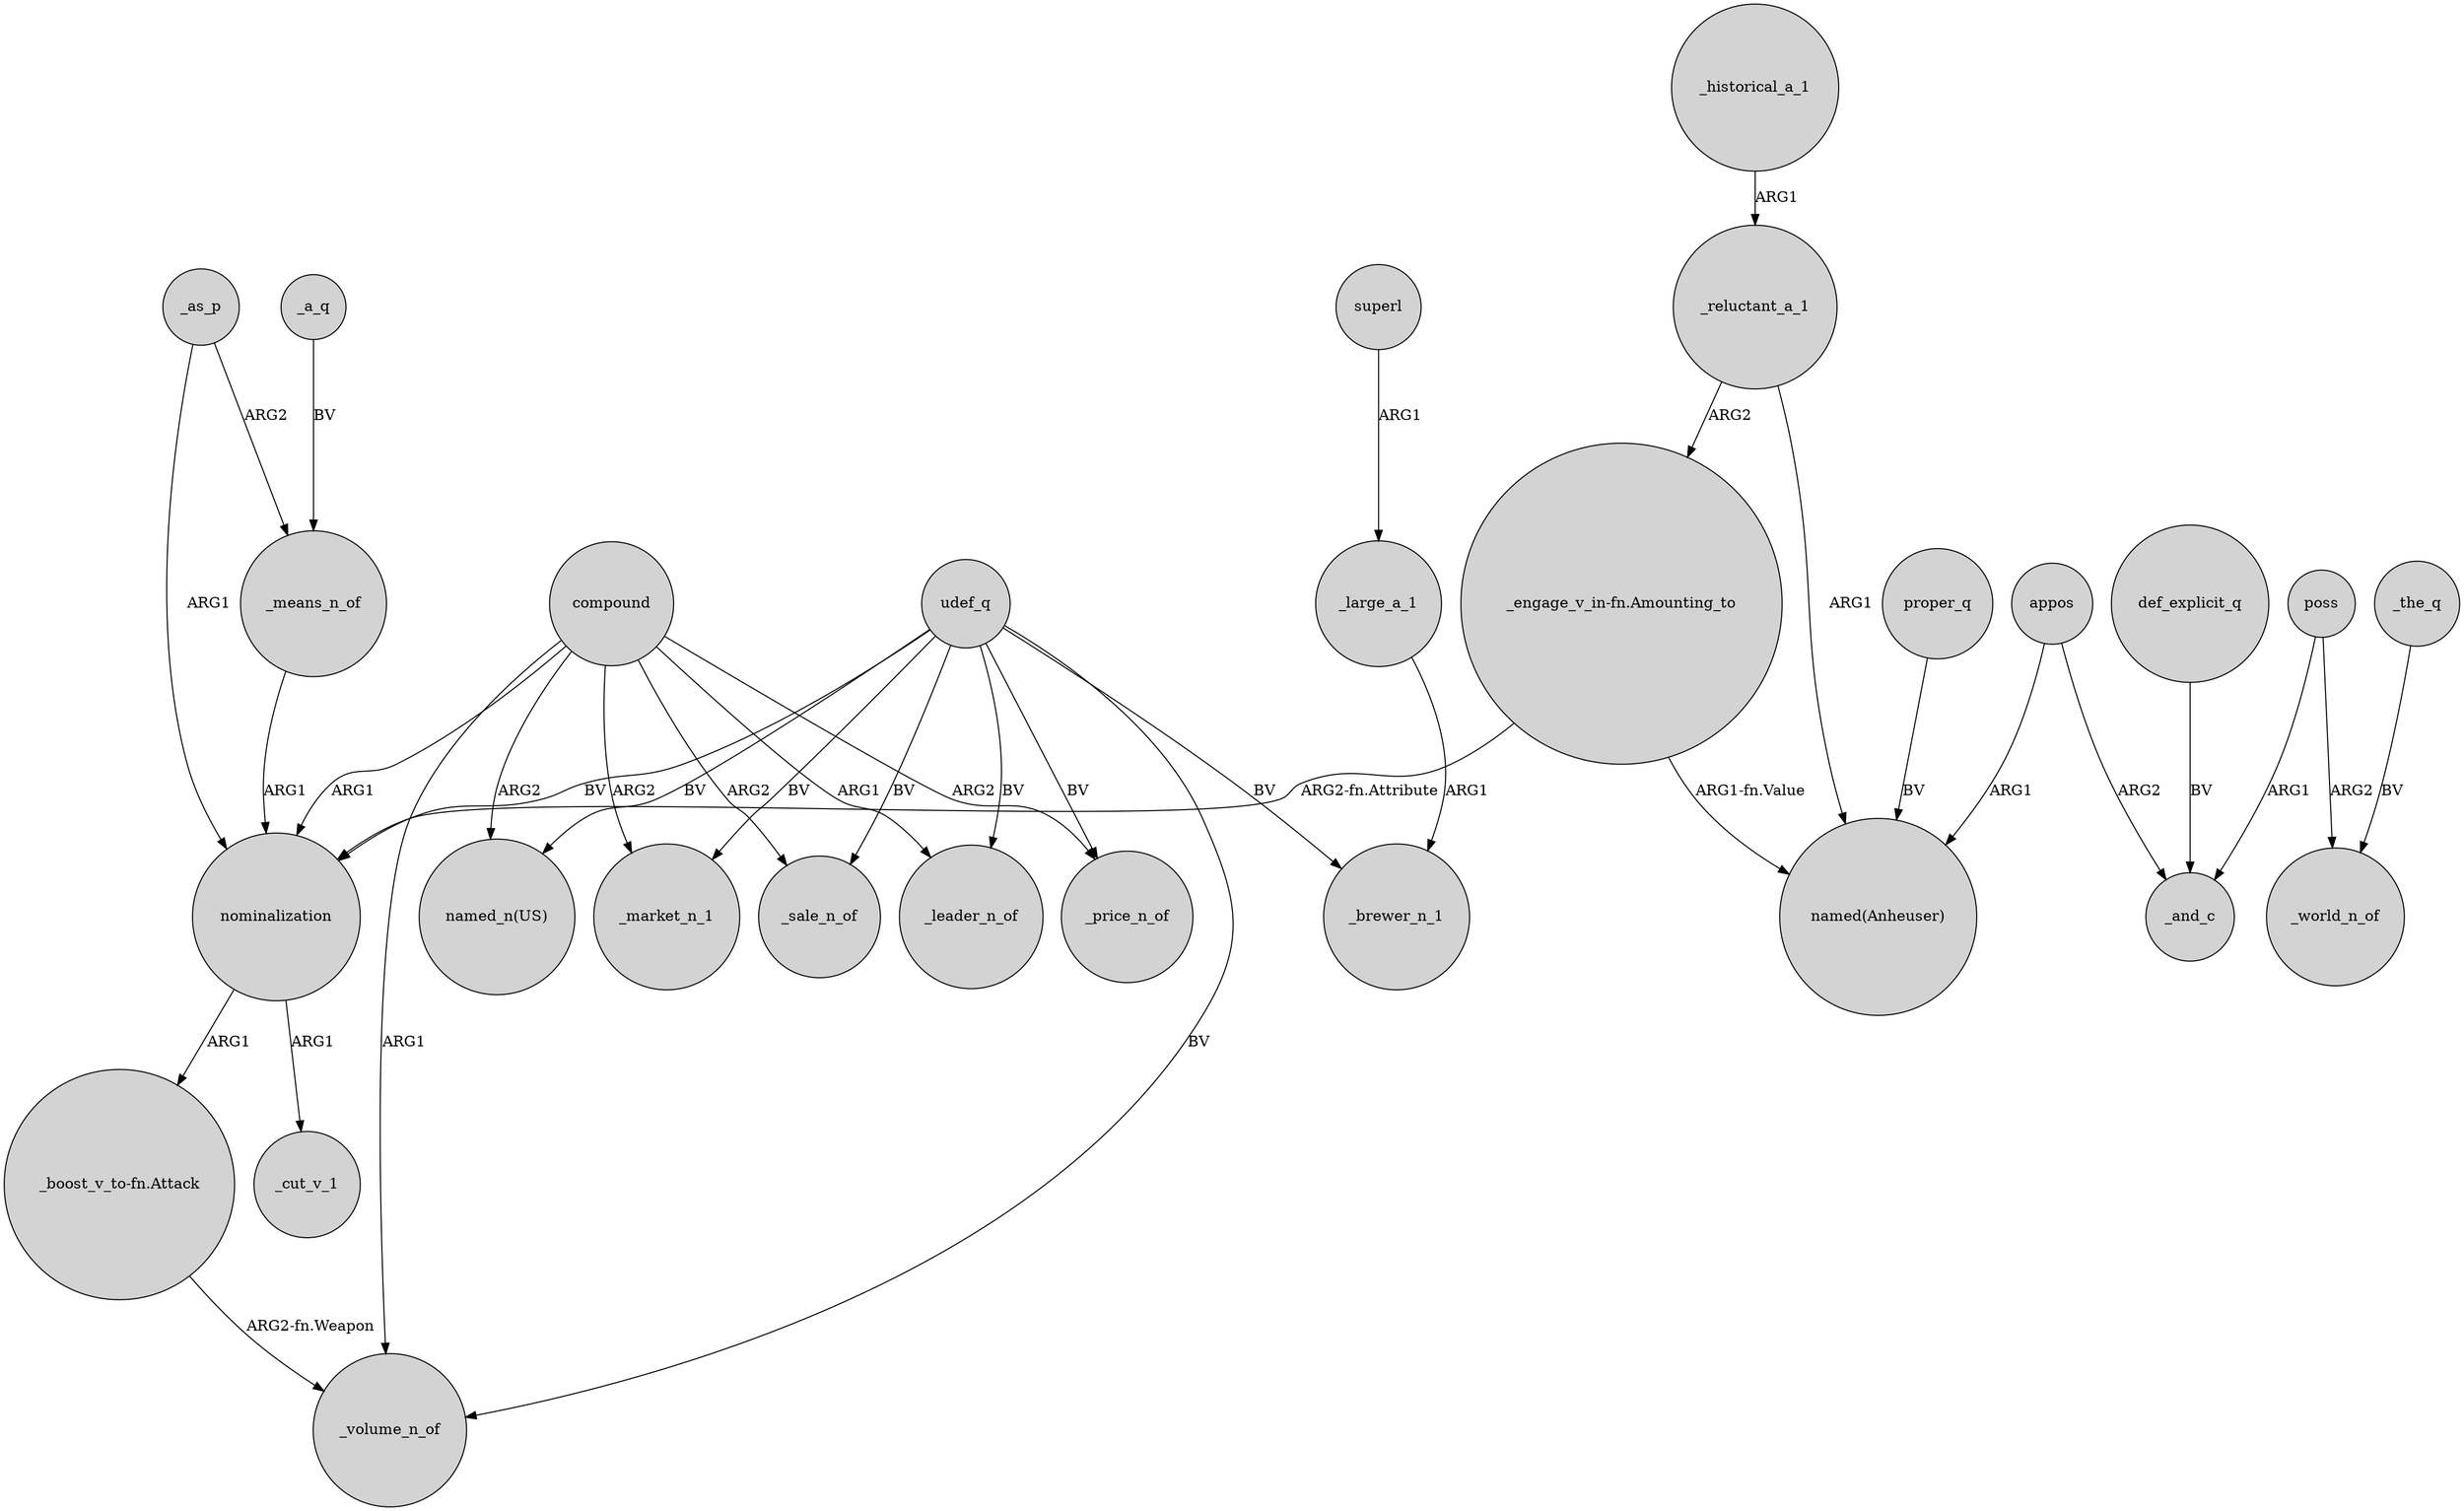 digraph {
	node [shape=circle style=filled]
	compound -> _volume_n_of [label=ARG1]
	"_boost_v_to-fn.Attack" -> _volume_n_of [label="ARG2-fn.Weapon"]
	_as_p -> nominalization [label=ARG1]
	udef_q -> _market_n_1 [label=BV]
	_large_a_1 -> _brewer_n_1 [label=ARG1]
	appos -> _and_c [label=ARG2]
	_reluctant_a_1 -> "named(Anheuser)" [label=ARG1]
	udef_q -> _brewer_n_1 [label=BV]
	nominalization -> "_boost_v_to-fn.Attack" [label=ARG1]
	_a_q -> _means_n_of [label=BV]
	compound -> _market_n_1 [label=ARG2]
	udef_q -> _price_n_of [label=BV]
	udef_q -> nominalization [label=BV]
	udef_q -> _sale_n_of [label=BV]
	udef_q -> _volume_n_of [label=BV]
	proper_q -> "named(Anheuser)" [label=BV]
	def_explicit_q -> _and_c [label=BV]
	compound -> nominalization [label=ARG1]
	_historical_a_1 -> _reluctant_a_1 [label=ARG1]
	compound -> _price_n_of [label=ARG2]
	poss -> _and_c [label=ARG1]
	_reluctant_a_1 -> "_engage_v_in-fn.Amounting_to" [label=ARG2]
	udef_q -> _leader_n_of [label=BV]
	_means_n_of -> nominalization [label=ARG1]
	nominalization -> _cut_v_1 [label=ARG1]
	"_engage_v_in-fn.Amounting_to" -> "named(Anheuser)" [label="ARG1-fn.Value"]
	compound -> _leader_n_of [label=ARG1]
	poss -> _world_n_of [label=ARG2]
	appos -> "named(Anheuser)" [label=ARG1]
	_as_p -> _means_n_of [label=ARG2]
	"_engage_v_in-fn.Amounting_to" -> nominalization [label="ARG2-fn.Attribute"]
	compound -> "named_n(US)" [label=ARG2]
	superl -> _large_a_1 [label=ARG1]
	udef_q -> "named_n(US)" [label=BV]
	_the_q -> _world_n_of [label=BV]
	compound -> _sale_n_of [label=ARG2]
}
